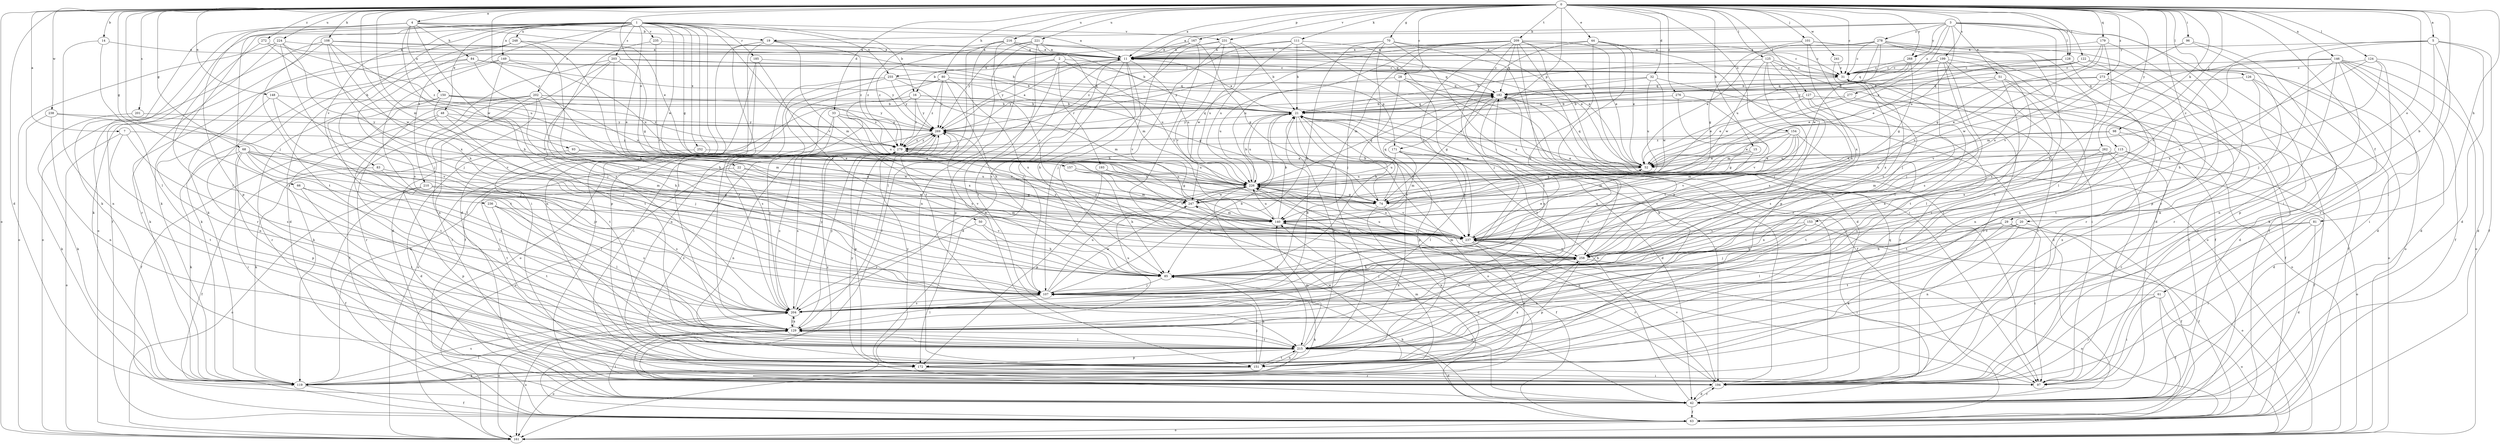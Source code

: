 strict digraph  {
0;
1;
2;
3;
4;
5;
7;
11;
14;
15;
16;
19;
20;
21;
22;
28;
29;
31;
32;
33;
42;
44;
48;
50;
51;
52;
61;
63;
66;
68;
70;
74;
80;
81;
83;
84;
85;
93;
96;
97;
98;
101;
107;
108;
111;
115;
119;
122;
124;
125;
126;
127;
128;
129;
140;
146;
148;
149;
150;
151;
153;
154;
157;
161;
167;
171;
172;
179;
182;
185;
193;
194;
199;
201;
202;
203;
204;
209;
210;
215;
216;
221;
224;
226;
231;
235;
236;
237;
238;
241;
247;
248;
252;
255;
258;
262;
268;
269;
272;
273;
276;
277;
278;
279;
0 -> 4  [label=a];
0 -> 5  [label=a];
0 -> 7  [label=a];
0 -> 11  [label=a];
0 -> 14  [label=b];
0 -> 15  [label=b];
0 -> 22  [label=c];
0 -> 28  [label=c];
0 -> 29  [label=c];
0 -> 31  [label=c];
0 -> 32  [label=d];
0 -> 33  [label=d];
0 -> 42  [label=d];
0 -> 44  [label=e];
0 -> 61  [label=f];
0 -> 66  [label=g];
0 -> 68  [label=g];
0 -> 70  [label=g];
0 -> 80  [label=h];
0 -> 81  [label=h];
0 -> 93  [label=i];
0 -> 96  [label=i];
0 -> 97  [label=i];
0 -> 98  [label=j];
0 -> 101  [label=j];
0 -> 107  [label=j];
0 -> 108  [label=k];
0 -> 111  [label=k];
0 -> 115  [label=k];
0 -> 122  [label=l];
0 -> 124  [label=l];
0 -> 125  [label=l];
0 -> 126  [label=l];
0 -> 127  [label=l];
0 -> 128  [label=l];
0 -> 140  [label=m];
0 -> 146  [label=n];
0 -> 148  [label=n];
0 -> 153  [label=o];
0 -> 154  [label=o];
0 -> 157  [label=o];
0 -> 161  [label=o];
0 -> 167  [label=p];
0 -> 171  [label=p];
0 -> 179  [label=q];
0 -> 199  [label=s];
0 -> 201  [label=s];
0 -> 209  [label=t];
0 -> 216  [label=u];
0 -> 221  [label=u];
0 -> 224  [label=u];
0 -> 231  [label=v];
0 -> 238  [label=w];
0 -> 241  [label=w];
0 -> 262  [label=y];
0 -> 268  [label=y];
0 -> 272  [label=z];
0 -> 273  [label=z];
0 -> 276  [label=z];
1 -> 16  [label=b];
1 -> 42  [label=d];
1 -> 48  [label=e];
1 -> 50  [label=e];
1 -> 63  [label=f];
1 -> 74  [label=g];
1 -> 83  [label=h];
1 -> 97  [label=i];
1 -> 119  [label=k];
1 -> 149  [label=n];
1 -> 161  [label=o];
1 -> 185  [label=r];
1 -> 202  [label=s];
1 -> 203  [label=s];
1 -> 210  [label=t];
1 -> 215  [label=t];
1 -> 231  [label=v];
1 -> 235  [label=v];
1 -> 236  [label=v];
1 -> 237  [label=v];
1 -> 247  [label=w];
1 -> 248  [label=x];
1 -> 252  [label=x];
1 -> 255  [label=x];
2 -> 16  [label=b];
2 -> 171  [label=p];
2 -> 172  [label=p];
2 -> 182  [label=q];
2 -> 193  [label=r];
2 -> 226  [label=u];
2 -> 255  [label=x];
3 -> 11  [label=a];
3 -> 19  [label=b];
3 -> 51  [label=e];
3 -> 52  [label=e];
3 -> 97  [label=i];
3 -> 128  [label=l];
3 -> 194  [label=r];
3 -> 226  [label=u];
3 -> 258  [label=x];
3 -> 268  [label=y];
3 -> 277  [label=z];
3 -> 278  [label=z];
4 -> 11  [label=a];
4 -> 19  [label=b];
4 -> 52  [label=e];
4 -> 84  [label=h];
4 -> 85  [label=h];
4 -> 119  [label=k];
4 -> 150  [label=n];
4 -> 172  [label=p];
4 -> 215  [label=t];
4 -> 247  [label=w];
5 -> 20  [label=b];
5 -> 42  [label=d];
5 -> 63  [label=f];
5 -> 107  [label=j];
5 -> 194  [label=r];
5 -> 237  [label=v];
5 -> 268  [label=y];
7 -> 161  [label=o];
7 -> 204  [label=s];
7 -> 215  [label=t];
7 -> 279  [label=z];
11 -> 31  [label=c];
11 -> 42  [label=d];
11 -> 85  [label=h];
11 -> 107  [label=j];
11 -> 151  [label=n];
11 -> 226  [label=u];
11 -> 237  [label=v];
11 -> 269  [label=y];
14 -> 11  [label=a];
14 -> 129  [label=l];
14 -> 151  [label=n];
15 -> 52  [label=e];
15 -> 74  [label=g];
15 -> 140  [label=m];
16 -> 21  [label=b];
16 -> 52  [label=e];
16 -> 161  [label=o];
16 -> 204  [label=s];
16 -> 269  [label=y];
16 -> 279  [label=z];
19 -> 11  [label=a];
19 -> 129  [label=l];
19 -> 140  [label=m];
19 -> 151  [label=n];
19 -> 172  [label=p];
19 -> 279  [label=z];
20 -> 63  [label=f];
20 -> 129  [label=l];
20 -> 151  [label=n];
20 -> 215  [label=t];
20 -> 237  [label=v];
21 -> 11  [label=a];
21 -> 42  [label=d];
21 -> 161  [label=o];
21 -> 172  [label=p];
21 -> 182  [label=q];
21 -> 194  [label=r];
21 -> 215  [label=t];
21 -> 226  [label=u];
21 -> 237  [label=v];
21 -> 269  [label=y];
22 -> 215  [label=t];
22 -> 226  [label=u];
22 -> 237  [label=v];
28 -> 63  [label=f];
28 -> 85  [label=h];
28 -> 182  [label=q];
28 -> 215  [label=t];
28 -> 226  [label=u];
29 -> 63  [label=f];
29 -> 85  [label=h];
29 -> 97  [label=i];
29 -> 119  [label=k];
29 -> 237  [label=v];
31 -> 182  [label=q];
31 -> 194  [label=r];
31 -> 258  [label=x];
32 -> 42  [label=d];
32 -> 182  [label=q];
32 -> 226  [label=u];
32 -> 247  [label=w];
32 -> 269  [label=y];
33 -> 119  [label=k];
33 -> 204  [label=s];
33 -> 226  [label=u];
33 -> 237  [label=v];
33 -> 258  [label=x];
33 -> 269  [label=y];
42 -> 21  [label=b];
42 -> 31  [label=c];
42 -> 63  [label=f];
42 -> 85  [label=h];
42 -> 129  [label=l];
42 -> 194  [label=r];
44 -> 11  [label=a];
44 -> 52  [label=e];
44 -> 85  [label=h];
44 -> 107  [label=j];
44 -> 172  [label=p];
44 -> 215  [label=t];
48 -> 63  [label=f];
48 -> 107  [label=j];
48 -> 140  [label=m];
48 -> 215  [label=t];
48 -> 269  [label=y];
50 -> 85  [label=h];
50 -> 204  [label=s];
50 -> 237  [label=v];
51 -> 52  [label=e];
51 -> 129  [label=l];
51 -> 151  [label=n];
51 -> 182  [label=q];
51 -> 215  [label=t];
52 -> 182  [label=q];
52 -> 226  [label=u];
61 -> 63  [label=f];
61 -> 97  [label=i];
61 -> 161  [label=o];
61 -> 194  [label=r];
61 -> 204  [label=s];
63 -> 161  [label=o];
66 -> 74  [label=g];
66 -> 204  [label=s];
66 -> 215  [label=t];
68 -> 52  [label=e];
68 -> 97  [label=i];
68 -> 107  [label=j];
68 -> 119  [label=k];
68 -> 129  [label=l];
68 -> 140  [label=m];
68 -> 172  [label=p];
68 -> 204  [label=s];
70 -> 11  [label=a];
70 -> 52  [label=e];
70 -> 85  [label=h];
70 -> 107  [label=j];
70 -> 194  [label=r];
70 -> 215  [label=t];
70 -> 258  [label=x];
74 -> 21  [label=b];
74 -> 63  [label=f];
74 -> 151  [label=n];
74 -> 182  [label=q];
80 -> 85  [label=h];
80 -> 151  [label=n];
80 -> 161  [label=o];
80 -> 182  [label=q];
80 -> 258  [label=x];
80 -> 269  [label=y];
80 -> 279  [label=z];
81 -> 42  [label=d];
81 -> 194  [label=r];
81 -> 237  [label=v];
81 -> 258  [label=x];
83 -> 63  [label=f];
83 -> 129  [label=l];
83 -> 226  [label=u];
84 -> 31  [label=c];
84 -> 119  [label=k];
84 -> 194  [label=r];
84 -> 237  [label=v];
84 -> 269  [label=y];
85 -> 31  [label=c];
85 -> 42  [label=d];
85 -> 107  [label=j];
85 -> 269  [label=y];
93 -> 52  [label=e];
93 -> 119  [label=k];
93 -> 247  [label=w];
96 -> 11  [label=a];
96 -> 97  [label=i];
96 -> 119  [label=k];
96 -> 237  [label=v];
97 -> 226  [label=u];
98 -> 42  [label=d];
98 -> 226  [label=u];
98 -> 258  [label=x];
98 -> 279  [label=z];
101 -> 11  [label=a];
101 -> 42  [label=d];
101 -> 63  [label=f];
101 -> 74  [label=g];
101 -> 107  [label=j];
101 -> 258  [label=x];
107 -> 21  [label=b];
107 -> 119  [label=k];
107 -> 129  [label=l];
107 -> 204  [label=s];
107 -> 226  [label=u];
107 -> 247  [label=w];
108 -> 11  [label=a];
108 -> 21  [label=b];
108 -> 85  [label=h];
108 -> 107  [label=j];
108 -> 119  [label=k];
108 -> 161  [label=o];
108 -> 226  [label=u];
111 -> 11  [label=a];
111 -> 21  [label=b];
111 -> 97  [label=i];
111 -> 194  [label=r];
111 -> 226  [label=u];
111 -> 279  [label=z];
115 -> 52  [label=e];
115 -> 140  [label=m];
115 -> 161  [label=o];
115 -> 194  [label=r];
115 -> 204  [label=s];
115 -> 237  [label=v];
119 -> 63  [label=f];
119 -> 129  [label=l];
119 -> 204  [label=s];
122 -> 21  [label=b];
122 -> 31  [label=c];
122 -> 42  [label=d];
122 -> 194  [label=r];
122 -> 269  [label=y];
124 -> 31  [label=c];
124 -> 42  [label=d];
124 -> 85  [label=h];
124 -> 119  [label=k];
124 -> 237  [label=v];
125 -> 21  [label=b];
125 -> 31  [label=c];
125 -> 63  [label=f];
125 -> 107  [label=j];
125 -> 204  [label=s];
125 -> 247  [label=w];
125 -> 258  [label=x];
126 -> 42  [label=d];
126 -> 161  [label=o];
126 -> 182  [label=q];
126 -> 194  [label=r];
127 -> 21  [label=b];
127 -> 52  [label=e];
127 -> 161  [label=o];
127 -> 194  [label=r];
127 -> 204  [label=s];
128 -> 21  [label=b];
128 -> 31  [label=c];
128 -> 52  [label=e];
128 -> 151  [label=n];
128 -> 161  [label=o];
129 -> 161  [label=o];
129 -> 204  [label=s];
129 -> 215  [label=t];
129 -> 226  [label=u];
129 -> 269  [label=y];
140 -> 21  [label=b];
140 -> 42  [label=d];
140 -> 226  [label=u];
140 -> 237  [label=v];
146 -> 31  [label=c];
146 -> 42  [label=d];
146 -> 63  [label=f];
146 -> 97  [label=i];
146 -> 140  [label=m];
146 -> 151  [label=n];
146 -> 161  [label=o];
146 -> 172  [label=p];
146 -> 247  [label=w];
146 -> 258  [label=x];
148 -> 21  [label=b];
148 -> 107  [label=j];
148 -> 151  [label=n];
148 -> 237  [label=v];
149 -> 31  [label=c];
149 -> 107  [label=j];
149 -> 119  [label=k];
149 -> 215  [label=t];
149 -> 226  [label=u];
150 -> 21  [label=b];
150 -> 107  [label=j];
150 -> 129  [label=l];
150 -> 194  [label=r];
150 -> 269  [label=y];
150 -> 279  [label=z];
151 -> 85  [label=h];
151 -> 107  [label=j];
151 -> 119  [label=k];
151 -> 140  [label=m];
151 -> 215  [label=t];
151 -> 247  [label=w];
151 -> 279  [label=z];
153 -> 85  [label=h];
153 -> 107  [label=j];
153 -> 161  [label=o];
153 -> 237  [label=v];
153 -> 258  [label=x];
154 -> 52  [label=e];
154 -> 74  [label=g];
154 -> 140  [label=m];
154 -> 215  [label=t];
154 -> 237  [label=v];
154 -> 258  [label=x];
154 -> 279  [label=z];
157 -> 74  [label=g];
157 -> 85  [label=h];
157 -> 140  [label=m];
157 -> 226  [label=u];
167 -> 11  [label=a];
167 -> 63  [label=f];
167 -> 74  [label=g];
167 -> 107  [label=j];
167 -> 151  [label=n];
171 -> 52  [label=e];
171 -> 129  [label=l];
171 -> 140  [label=m];
171 -> 226  [label=u];
171 -> 237  [label=v];
172 -> 97  [label=i];
172 -> 194  [label=r];
172 -> 258  [label=x];
172 -> 269  [label=y];
179 -> 11  [label=a];
179 -> 74  [label=g];
179 -> 85  [label=h];
179 -> 172  [label=p];
179 -> 237  [label=v];
182 -> 21  [label=b];
182 -> 74  [label=g];
182 -> 204  [label=s];
182 -> 215  [label=t];
185 -> 31  [label=c];
185 -> 63  [label=f];
185 -> 194  [label=r];
185 -> 258  [label=x];
193 -> 172  [label=p];
193 -> 226  [label=u];
193 -> 237  [label=v];
194 -> 31  [label=c];
194 -> 42  [label=d];
194 -> 129  [label=l];
194 -> 182  [label=q];
194 -> 226  [label=u];
194 -> 237  [label=v];
194 -> 269  [label=y];
194 -> 279  [label=z];
199 -> 31  [label=c];
199 -> 97  [label=i];
199 -> 107  [label=j];
199 -> 194  [label=r];
199 -> 204  [label=s];
199 -> 215  [label=t];
199 -> 269  [label=y];
201 -> 119  [label=k];
201 -> 269  [label=y];
202 -> 21  [label=b];
202 -> 63  [label=f];
202 -> 85  [label=h];
202 -> 97  [label=i];
202 -> 119  [label=k];
202 -> 194  [label=r];
202 -> 215  [label=t];
202 -> 226  [label=u];
202 -> 279  [label=z];
203 -> 21  [label=b];
203 -> 31  [label=c];
203 -> 42  [label=d];
203 -> 74  [label=g];
203 -> 85  [label=h];
203 -> 151  [label=n];
203 -> 215  [label=t];
204 -> 21  [label=b];
204 -> 129  [label=l];
204 -> 161  [label=o];
204 -> 182  [label=q];
204 -> 258  [label=x];
204 -> 269  [label=y];
204 -> 279  [label=z];
209 -> 11  [label=a];
209 -> 31  [label=c];
209 -> 42  [label=d];
209 -> 52  [label=e];
209 -> 97  [label=i];
209 -> 119  [label=k];
209 -> 129  [label=l];
209 -> 140  [label=m];
209 -> 161  [label=o];
209 -> 182  [label=q];
209 -> 226  [label=u];
209 -> 237  [label=v];
209 -> 247  [label=w];
210 -> 63  [label=f];
210 -> 74  [label=g];
210 -> 161  [label=o];
210 -> 172  [label=p];
210 -> 204  [label=s];
210 -> 247  [label=w];
215 -> 21  [label=b];
215 -> 42  [label=d];
215 -> 129  [label=l];
215 -> 140  [label=m];
215 -> 151  [label=n];
215 -> 161  [label=o];
215 -> 172  [label=p];
216 -> 11  [label=a];
216 -> 21  [label=b];
216 -> 129  [label=l];
216 -> 182  [label=q];
216 -> 215  [label=t];
216 -> 237  [label=v];
216 -> 279  [label=z];
221 -> 11  [label=a];
221 -> 31  [label=c];
221 -> 52  [label=e];
221 -> 63  [label=f];
221 -> 140  [label=m];
221 -> 215  [label=t];
221 -> 269  [label=y];
221 -> 279  [label=z];
224 -> 11  [label=a];
224 -> 107  [label=j];
224 -> 161  [label=o];
224 -> 194  [label=r];
224 -> 258  [label=x];
224 -> 279  [label=z];
226 -> 21  [label=b];
226 -> 74  [label=g];
226 -> 182  [label=q];
226 -> 215  [label=t];
226 -> 237  [label=v];
226 -> 247  [label=w];
231 -> 11  [label=a];
231 -> 21  [label=b];
231 -> 85  [label=h];
231 -> 204  [label=s];
231 -> 226  [label=u];
231 -> 237  [label=v];
235 -> 11  [label=a];
235 -> 204  [label=s];
235 -> 237  [label=v];
236 -> 129  [label=l];
236 -> 140  [label=m];
236 -> 204  [label=s];
236 -> 215  [label=t];
237 -> 52  [label=e];
237 -> 97  [label=i];
237 -> 151  [label=n];
237 -> 194  [label=r];
237 -> 226  [label=u];
237 -> 258  [label=x];
237 -> 279  [label=z];
238 -> 119  [label=k];
238 -> 151  [label=n];
238 -> 237  [label=v];
238 -> 269  [label=y];
241 -> 31  [label=c];
241 -> 129  [label=l];
247 -> 140  [label=m];
248 -> 11  [label=a];
248 -> 42  [label=d];
248 -> 85  [label=h];
248 -> 107  [label=j];
248 -> 119  [label=k];
248 -> 204  [label=s];
252 -> 42  [label=d];
252 -> 52  [label=e];
255 -> 74  [label=g];
255 -> 97  [label=i];
255 -> 129  [label=l];
255 -> 140  [label=m];
255 -> 182  [label=q];
255 -> 204  [label=s];
255 -> 269  [label=y];
258 -> 85  [label=h];
258 -> 107  [label=j];
258 -> 140  [label=m];
258 -> 161  [label=o];
258 -> 172  [label=p];
258 -> 226  [label=u];
258 -> 269  [label=y];
262 -> 52  [label=e];
262 -> 63  [label=f];
262 -> 97  [label=i];
262 -> 215  [label=t];
262 -> 226  [label=u];
262 -> 258  [label=x];
268 -> 21  [label=b];
268 -> 31  [label=c];
268 -> 74  [label=g];
268 -> 182  [label=q];
269 -> 11  [label=a];
269 -> 161  [label=o];
269 -> 172  [label=p];
269 -> 182  [label=q];
269 -> 279  [label=z];
272 -> 11  [label=a];
272 -> 129  [label=l];
272 -> 247  [label=w];
273 -> 52  [label=e];
273 -> 63  [label=f];
273 -> 182  [label=q];
273 -> 215  [label=t];
273 -> 237  [label=v];
276 -> 21  [label=b];
276 -> 140  [label=m];
276 -> 237  [label=v];
277 -> 21  [label=b];
277 -> 52  [label=e];
277 -> 63  [label=f];
278 -> 11  [label=a];
278 -> 31  [label=c];
278 -> 52  [label=e];
278 -> 129  [label=l];
278 -> 204  [label=s];
278 -> 215  [label=t];
278 -> 226  [label=u];
278 -> 247  [label=w];
279 -> 52  [label=e];
279 -> 151  [label=n];
279 -> 204  [label=s];
279 -> 226  [label=u];
279 -> 269  [label=y];
}
